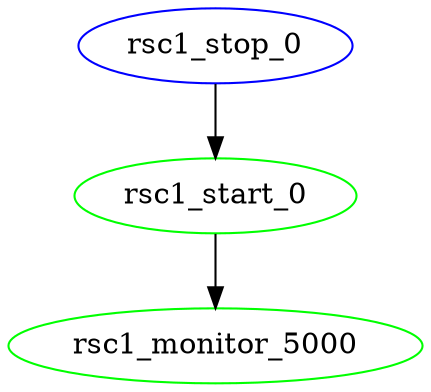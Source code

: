 digraph "g" {
	size = "30,30"
"rsc1_start_0" [ color="green" ]
"rsc1_stop_0" [ color="blue" ]
"rsc1_monitor_5000" [ color="green" ]
"rsc1_stop_0" -> "rsc1_start_0"
"rsc1_start_0" -> "rsc1_monitor_5000"
}
